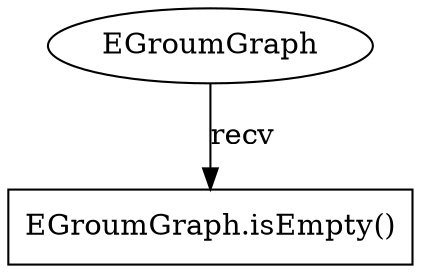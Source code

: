 digraph "12208" {
1 [label="EGroumGraph.isEmpty()" shape=box]
2 [label="EGroumGraph" shape=ellipse]
2 -> 1 [label="recv"];
}